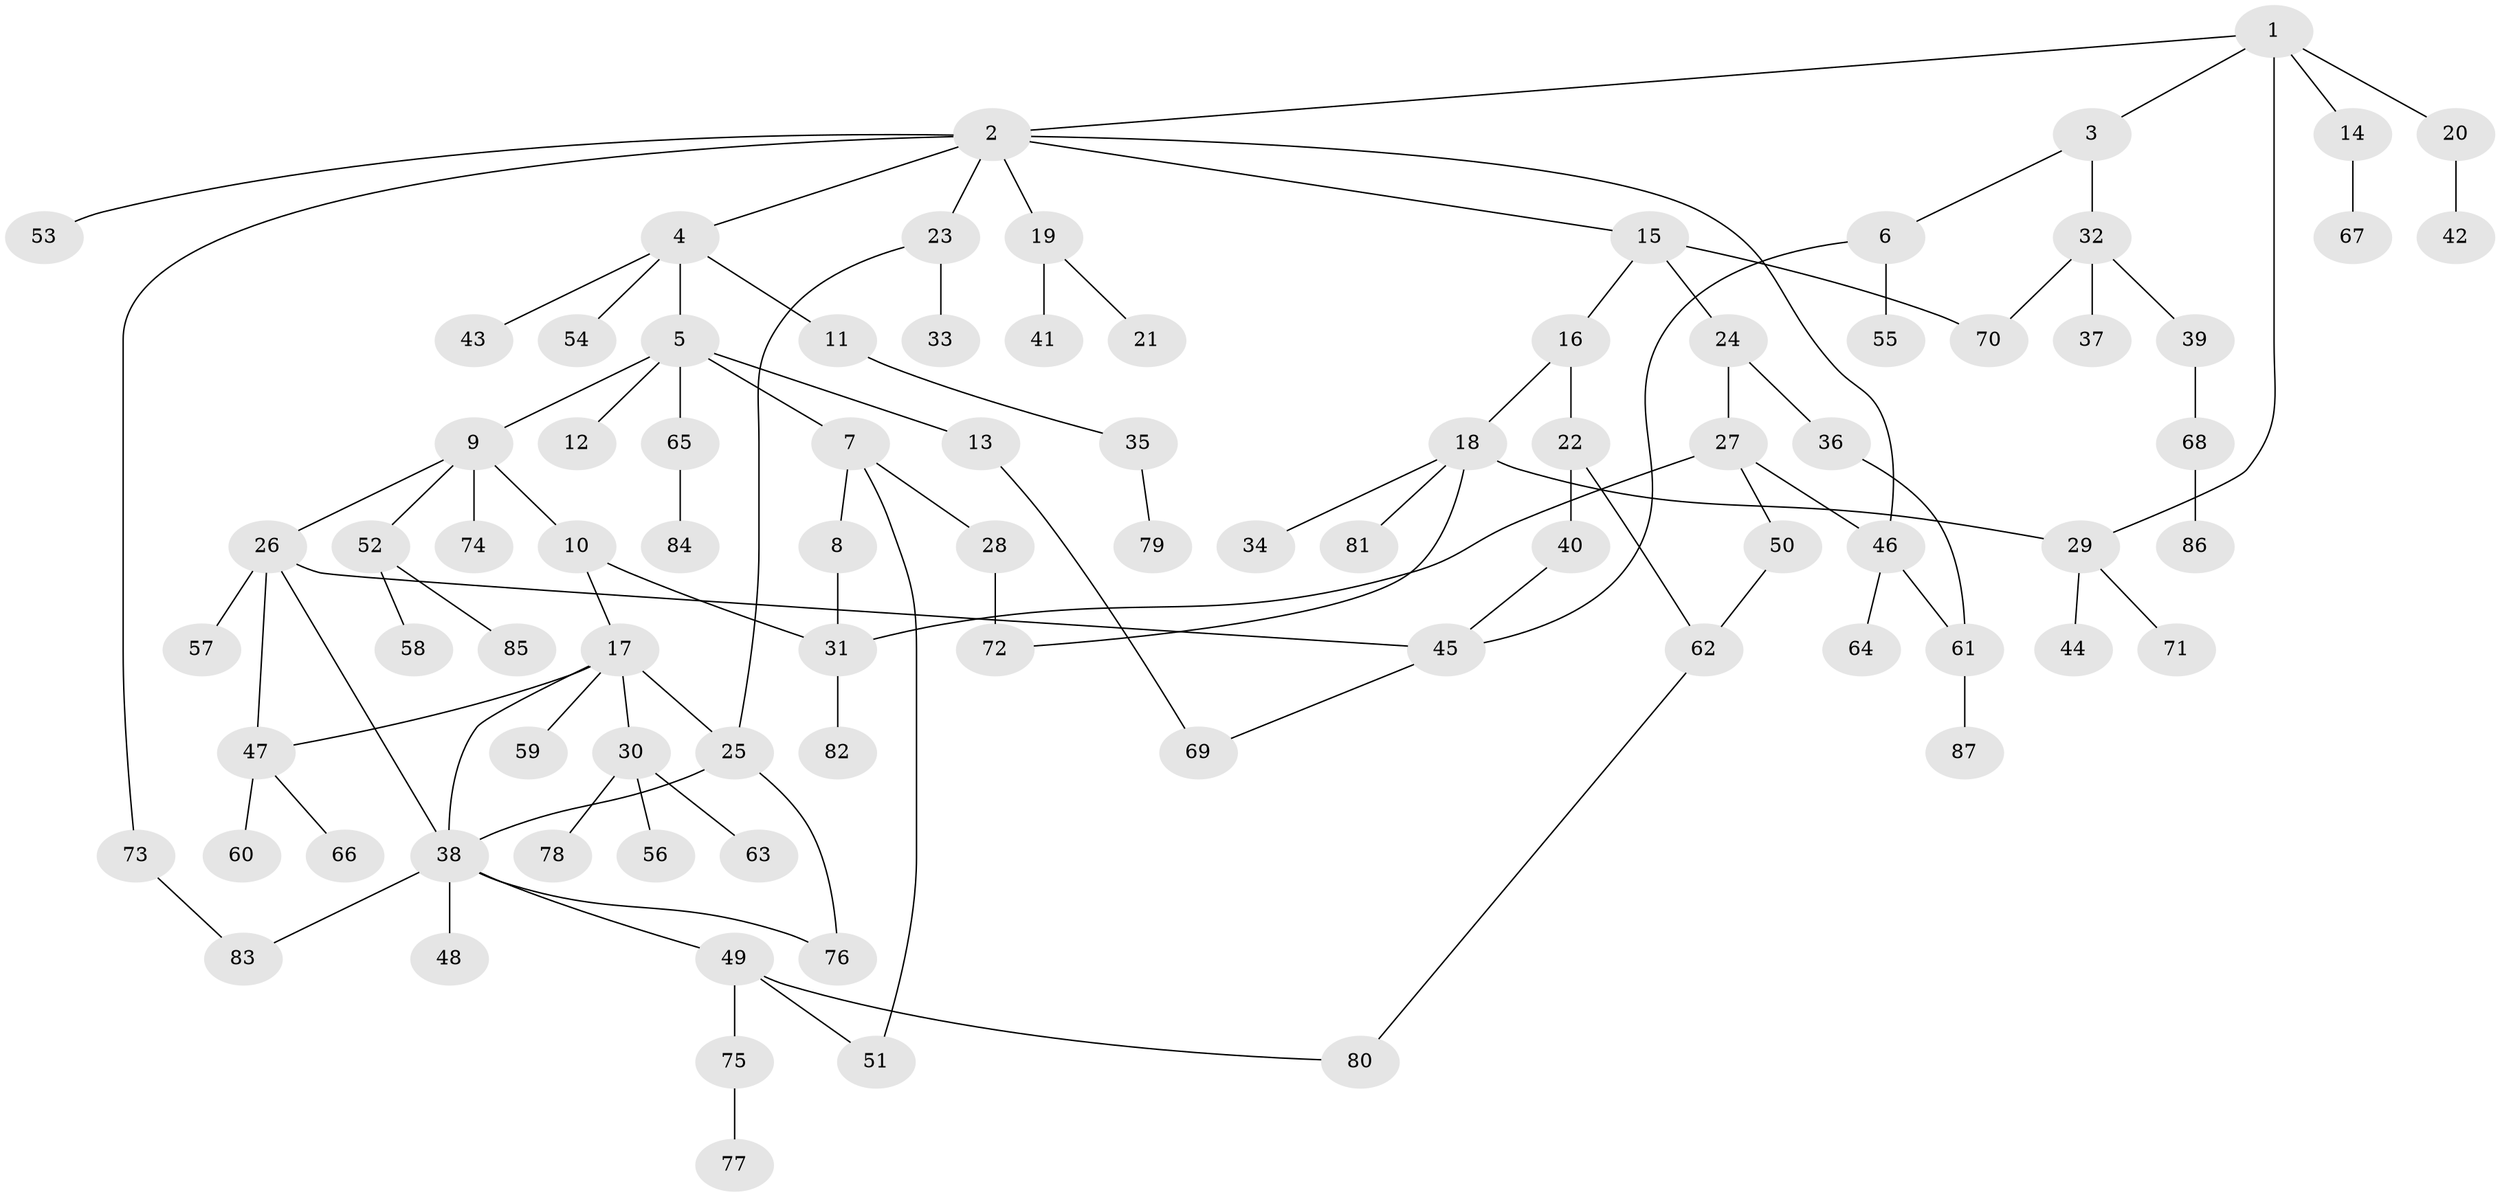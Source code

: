 // Generated by graph-tools (version 1.1) at 2025/25/03/09/25 03:25:34]
// undirected, 87 vertices, 105 edges
graph export_dot {
graph [start="1"]
  node [color=gray90,style=filled];
  1;
  2;
  3;
  4;
  5;
  6;
  7;
  8;
  9;
  10;
  11;
  12;
  13;
  14;
  15;
  16;
  17;
  18;
  19;
  20;
  21;
  22;
  23;
  24;
  25;
  26;
  27;
  28;
  29;
  30;
  31;
  32;
  33;
  34;
  35;
  36;
  37;
  38;
  39;
  40;
  41;
  42;
  43;
  44;
  45;
  46;
  47;
  48;
  49;
  50;
  51;
  52;
  53;
  54;
  55;
  56;
  57;
  58;
  59;
  60;
  61;
  62;
  63;
  64;
  65;
  66;
  67;
  68;
  69;
  70;
  71;
  72;
  73;
  74;
  75;
  76;
  77;
  78;
  79;
  80;
  81;
  82;
  83;
  84;
  85;
  86;
  87;
  1 -- 2;
  1 -- 3;
  1 -- 14;
  1 -- 20;
  1 -- 29;
  2 -- 4;
  2 -- 15;
  2 -- 19;
  2 -- 23;
  2 -- 46;
  2 -- 53;
  2 -- 73;
  3 -- 6;
  3 -- 32;
  4 -- 5;
  4 -- 11;
  4 -- 43;
  4 -- 54;
  5 -- 7;
  5 -- 9;
  5 -- 12;
  5 -- 13;
  5 -- 65;
  6 -- 45;
  6 -- 55;
  7 -- 8;
  7 -- 28;
  7 -- 51;
  8 -- 31;
  9 -- 10;
  9 -- 26;
  9 -- 52;
  9 -- 74;
  10 -- 17;
  10 -- 31;
  11 -- 35;
  13 -- 69;
  14 -- 67;
  15 -- 16;
  15 -- 24;
  15 -- 70;
  16 -- 18;
  16 -- 22;
  17 -- 30;
  17 -- 59;
  17 -- 25;
  17 -- 47;
  17 -- 38;
  18 -- 29;
  18 -- 34;
  18 -- 72;
  18 -- 81;
  19 -- 21;
  19 -- 41;
  20 -- 42;
  22 -- 40;
  22 -- 62;
  23 -- 25;
  23 -- 33;
  24 -- 27;
  24 -- 36;
  25 -- 38;
  25 -- 76;
  26 -- 47;
  26 -- 57;
  26 -- 38;
  26 -- 45;
  27 -- 50;
  27 -- 46;
  27 -- 31;
  28 -- 72;
  29 -- 44;
  29 -- 71;
  30 -- 56;
  30 -- 63;
  30 -- 78;
  31 -- 82;
  32 -- 37;
  32 -- 39;
  32 -- 70;
  35 -- 79;
  36 -- 61;
  38 -- 48;
  38 -- 49;
  38 -- 83;
  38 -- 76;
  39 -- 68;
  40 -- 45;
  45 -- 69;
  46 -- 61;
  46 -- 64;
  47 -- 60;
  47 -- 66;
  49 -- 51;
  49 -- 75;
  49 -- 80;
  50 -- 62;
  52 -- 58;
  52 -- 85;
  61 -- 87;
  62 -- 80;
  65 -- 84;
  68 -- 86;
  73 -- 83;
  75 -- 77;
}
